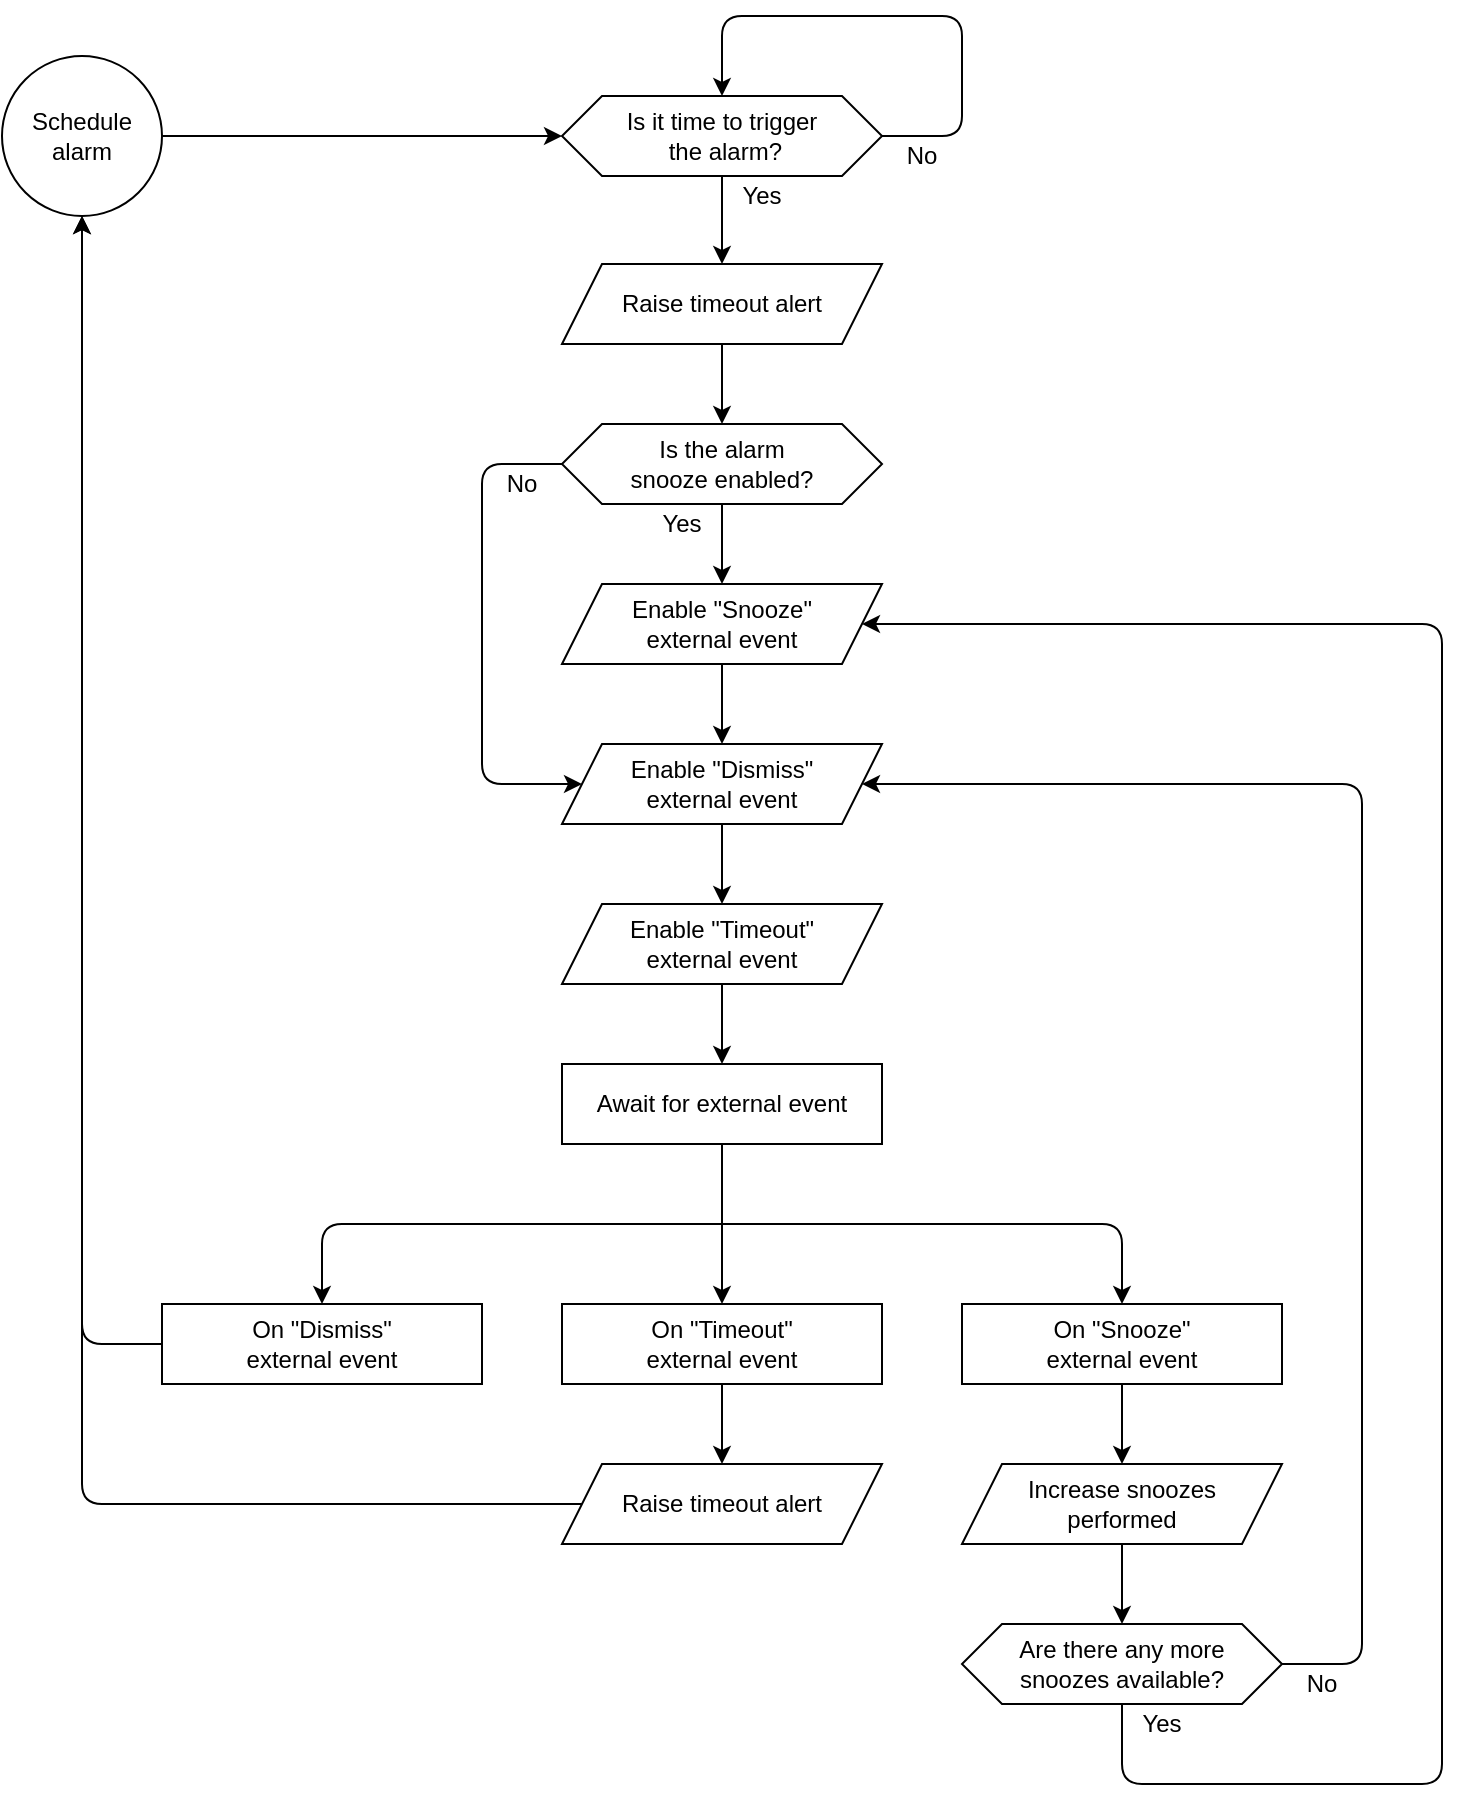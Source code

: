 <mxfile>
    <diagram id="pO9aRtjFjECAax0EXbiG" name="Logic">
        <mxGraphModel dx="1002" dy="683" grid="1" gridSize="10" guides="1" tooltips="1" connect="1" arrows="1" fold="1" page="1" pageScale="1" pageWidth="850" pageHeight="1100" math="0" shadow="0">
            <root>
                <mxCell id="0"/>
                <mxCell id="1" parent="0"/>
                <mxCell id="2" value="Schedule alarm" style="ellipse;whiteSpace=wrap;html=1;aspect=fixed;" parent="1" vertex="1">
                    <mxGeometry x="40" y="60" width="80" height="80" as="geometry"/>
                </mxCell>
                <mxCell id="3" value="" style="endArrow=classic;html=1;exitX=1;exitY=0.5;exitDx=0;exitDy=0;entryX=0;entryY=0.5;entryDx=0;entryDy=0;" parent="1" source="2" edge="1" target="76">
                    <mxGeometry width="50" height="50" relative="1" as="geometry">
                        <mxPoint x="240" y="120" as="sourcePoint"/>
                        <mxPoint x="320" y="90" as="targetPoint"/>
                    </mxGeometry>
                </mxCell>
                <mxCell id="60" style="edgeStyle=elbowEdgeStyle;html=1;exitX=0;exitY=0;exitDx=0;exitDy=0;endArrow=none;endFill=0;" parent="1" source="8" edge="1">
                    <mxGeometry relative="1" as="geometry">
                        <mxPoint x="480" y="40" as="targetPoint"/>
                        <Array as="points">
                            <mxPoint x="520" y="60"/>
                        </Array>
                    </mxGeometry>
                </mxCell>
                <mxCell id="8" value="No" style="text;html=1;strokeColor=none;fillColor=none;align=center;verticalAlign=middle;whiteSpace=wrap;rounded=0;" parent="1" vertex="1">
                    <mxGeometry x="480" y="100" width="40" height="20" as="geometry"/>
                </mxCell>
                <mxCell id="21" value="Yes" style="text;html=1;strokeColor=none;fillColor=none;align=center;verticalAlign=middle;whiteSpace=wrap;rounded=0;" parent="1" vertex="1">
                    <mxGeometry x="400" y="120" width="40" height="20" as="geometry"/>
                </mxCell>
                <mxCell id="43" style="edgeStyle=elbowEdgeStyle;html=1;entryX=0.5;entryY=0;entryDx=0;entryDy=0;" parent="1" source="28" target="37" edge="1">
                    <mxGeometry relative="1" as="geometry"/>
                </mxCell>
                <mxCell id="28" value="Await for external event" style="rounded=0;whiteSpace=wrap;html=1;" parent="1" vertex="1">
                    <mxGeometry x="320" y="564" width="160" height="40" as="geometry"/>
                </mxCell>
                <mxCell id="33" style="edgeStyle=none;html=1;exitX=0.5;exitY=1;exitDx=0;exitDy=0;entryX=0.5;entryY=0;entryDx=0;entryDy=0;elbow=vertical;" parent="1" source="29" target="28" edge="1">
                    <mxGeometry relative="1" as="geometry"/>
                </mxCell>
                <mxCell id="29" value="&lt;span&gt;Enable &quot;Timeout&quot; &lt;br&gt;external event&lt;/span&gt;" style="shape=parallelogram;perimeter=parallelogramPerimeter;whiteSpace=wrap;html=1;fixedSize=1;" parent="1" vertex="1">
                    <mxGeometry x="320" y="484" width="160" height="40" as="geometry"/>
                </mxCell>
                <mxCell id="66" style="edgeStyle=elbowEdgeStyle;html=1;endArrow=classic;endFill=1;entryX=1;entryY=0.5;entryDx=0;entryDy=0;exitX=0;exitY=0;exitDx=0;exitDy=0;" parent="1" source="63" target="32" edge="1">
                    <mxGeometry relative="1" as="geometry">
                        <mxPoint x="730" y="864" as="sourcePoint"/>
                        <Array as="points">
                            <mxPoint x="720" y="834"/>
                            <mxPoint x="750" y="824"/>
                            <mxPoint x="720" y="724"/>
                            <mxPoint x="760" y="644"/>
                        </Array>
                    </mxGeometry>
                </mxCell>
                <mxCell id="70" style="edgeStyle=elbowEdgeStyle;html=1;endArrow=classic;endFill=1;" parent="1" target="30" edge="1">
                    <mxGeometry relative="1" as="geometry">
                        <mxPoint x="720" y="924" as="sourcePoint"/>
                        <Array as="points">
                            <mxPoint x="760" y="524"/>
                            <mxPoint x="800" y="834"/>
                            <mxPoint x="760" y="874"/>
                            <mxPoint x="740" y="824"/>
                            <mxPoint x="680" y="654"/>
                        </Array>
                    </mxGeometry>
                </mxCell>
                <mxCell id="82" style="edgeStyle=elbowEdgeStyle;html=1;entryX=0.5;entryY=0;entryDx=0;entryDy=0;endArrow=classic;endFill=1;" parent="1" source="30" target="32" edge="1">
                    <mxGeometry relative="1" as="geometry"/>
                </mxCell>
                <mxCell id="30" value="&lt;span&gt;Enable &quot;Snooze&quot; &lt;br&gt;external event&lt;/span&gt;" style="shape=parallelogram;perimeter=parallelogramPerimeter;whiteSpace=wrap;html=1;fixedSize=1;" parent="1" vertex="1">
                    <mxGeometry x="320" y="324" width="160" height="40" as="geometry"/>
                </mxCell>
                <mxCell id="31" value="" style="edgeStyle=orthogonalEdgeStyle;html=1;entryX=0.5;entryY=0;entryDx=0;entryDy=0;elbow=vertical;endArrow=classic;exitX=0.5;exitY=1;exitDx=0;exitDy=0;endFill=1;" parent="1" source="76" target="88" edge="1">
                    <mxGeometry relative="1" as="geometry">
                        <mxPoint x="380" y="384" as="sourcePoint"/>
                        <mxPoint x="380" y="504" as="targetPoint"/>
                    </mxGeometry>
                </mxCell>
                <mxCell id="83" style="edgeStyle=elbowEdgeStyle;html=1;entryX=0.5;entryY=0;entryDx=0;entryDy=0;endArrow=classic;endFill=1;" parent="1" source="32" target="29" edge="1">
                    <mxGeometry relative="1" as="geometry"/>
                </mxCell>
                <mxCell id="32" value="&lt;span&gt;Enable &quot;Dismiss&quot; &lt;br&gt;external event&lt;/span&gt;" style="shape=parallelogram;perimeter=parallelogramPerimeter;whiteSpace=wrap;html=1;fixedSize=1;" parent="1" vertex="1">
                    <mxGeometry x="320" y="404" width="160" height="40" as="geometry"/>
                </mxCell>
                <mxCell id="55" style="edgeStyle=elbowEdgeStyle;html=1;entryX=0.5;entryY=0;entryDx=0;entryDy=0;" parent="1" target="35" edge="1">
                    <mxGeometry relative="1" as="geometry">
                        <mxPoint x="380" y="644" as="sourcePoint"/>
                        <Array as="points">
                            <mxPoint x="200" y="664"/>
                            <mxPoint x="220" y="664"/>
                        </Array>
                    </mxGeometry>
                </mxCell>
                <mxCell id="56" style="edgeStyle=elbowEdgeStyle;html=1;entryX=0.5;entryY=1;entryDx=0;entryDy=0;" parent="1" source="35" target="2" edge="1">
                    <mxGeometry relative="1" as="geometry">
                        <Array as="points">
                            <mxPoint x="80" y="524"/>
                            <mxPoint x="160" y="384"/>
                        </Array>
                    </mxGeometry>
                </mxCell>
                <mxCell id="35" value="On &quot;Dismiss&quot;&lt;br&gt;external event" style="rounded=0;whiteSpace=wrap;html=1;" parent="1" vertex="1">
                    <mxGeometry x="120" y="684" width="160" height="40" as="geometry"/>
                </mxCell>
                <mxCell id="73" style="edgeStyle=elbowEdgeStyle;html=1;entryX=0.5;entryY=0;entryDx=0;entryDy=0;endArrow=classic;endFill=1;" parent="1" source="37" target="72" edge="1">
                    <mxGeometry relative="1" as="geometry"/>
                </mxCell>
                <mxCell id="37" value="On &quot;Timeout&quot;&lt;br&gt;external event" style="rounded=0;whiteSpace=wrap;html=1;" parent="1" vertex="1">
                    <mxGeometry x="320" y="684" width="160" height="40" as="geometry"/>
                </mxCell>
                <mxCell id="44" style="edgeStyle=elbowEdgeStyle;html=1;entryX=0.5;entryY=0;entryDx=0;entryDy=0;" parent="1" target="38" edge="1">
                    <mxGeometry relative="1" as="geometry">
                        <mxPoint x="380" y="644" as="sourcePoint"/>
                        <Array as="points">
                            <mxPoint x="600" y="664"/>
                        </Array>
                    </mxGeometry>
                </mxCell>
                <mxCell id="71" style="edgeStyle=elbowEdgeStyle;html=1;entryX=0.5;entryY=0;entryDx=0;entryDy=0;endArrow=classic;endFill=1;" parent="1" source="38" target="51" edge="1">
                    <mxGeometry relative="1" as="geometry"/>
                </mxCell>
                <mxCell id="38" value="On &quot;Snooze&quot;&lt;br&gt;external event" style="rounded=0;whiteSpace=wrap;html=1;" parent="1" vertex="1">
                    <mxGeometry x="520" y="684" width="160" height="40" as="geometry"/>
                </mxCell>
                <mxCell id="65" style="edgeStyle=elbowEdgeStyle;html=1;exitX=0.5;exitY=1;exitDx=0;exitDy=0;endArrow=none;endFill=0;" parent="1" source="77" edge="1">
                    <mxGeometry relative="1" as="geometry">
                        <mxPoint x="720" y="924" as="targetPoint"/>
                        <mxPoint x="580" y="924" as="sourcePoint"/>
                        <Array as="points">
                            <mxPoint x="600" y="924"/>
                        </Array>
                    </mxGeometry>
                </mxCell>
                <mxCell id="68" style="edgeStyle=elbowEdgeStyle;html=1;exitX=1;exitY=0.5;exitDx=0;exitDy=0;endArrow=none;endFill=0;" parent="1" edge="1">
                    <mxGeometry relative="1" as="geometry">
                        <mxPoint x="640" y="884" as="targetPoint"/>
                        <mxPoint x="640" y="884" as="sourcePoint"/>
                    </mxGeometry>
                </mxCell>
                <mxCell id="53" style="edgeStyle=elbowEdgeStyle;html=1;entryX=0.5;entryY=0;entryDx=0;entryDy=0;" parent="1" source="51" target="77" edge="1">
                    <mxGeometry relative="1" as="geometry">
                        <mxPoint x="580" y="844" as="targetPoint"/>
                    </mxGeometry>
                </mxCell>
                <mxCell id="51" value="&lt;span&gt;Increase snoozes&lt;br&gt;performed&lt;br&gt;&lt;/span&gt;" style="shape=parallelogram;perimeter=parallelogramPerimeter;whiteSpace=wrap;html=1;fixedSize=1;" parent="1" vertex="1">
                    <mxGeometry x="520" y="764" width="160" height="40" as="geometry"/>
                </mxCell>
                <mxCell id="61" style="edgeStyle=elbowEdgeStyle;html=1;entryX=0.5;entryY=0;entryDx=0;entryDy=0;" parent="1" target="76" edge="1">
                    <mxGeometry relative="1" as="geometry">
                        <mxPoint x="380" y="60" as="targetPoint"/>
                        <mxPoint x="480" y="40" as="sourcePoint"/>
                        <Array as="points">
                            <mxPoint x="400" y="70"/>
                            <mxPoint x="400" y="60"/>
                            <mxPoint x="400" y="50"/>
                        </Array>
                    </mxGeometry>
                </mxCell>
                <mxCell id="63" value="No" style="text;html=1;strokeColor=none;fillColor=none;align=center;verticalAlign=middle;whiteSpace=wrap;rounded=0;" parent="1" vertex="1">
                    <mxGeometry x="680" y="864" width="40" height="20" as="geometry"/>
                </mxCell>
                <mxCell id="64" value="Yes" style="text;html=1;strokeColor=none;fillColor=none;align=center;verticalAlign=middle;whiteSpace=wrap;rounded=0;" parent="1" vertex="1">
                    <mxGeometry x="600" y="884" width="40" height="20" as="geometry"/>
                </mxCell>
                <mxCell id="75" style="edgeStyle=elbowEdgeStyle;html=1;entryX=0.5;entryY=1;entryDx=0;entryDy=0;endArrow=classic;endFill=1;" parent="1" source="72" target="2" edge="1">
                    <mxGeometry relative="1" as="geometry">
                        <Array as="points">
                            <mxPoint x="80" y="564"/>
                            <mxPoint x="120" y="694"/>
                            <mxPoint x="130" y="704"/>
                            <mxPoint x="160" y="374"/>
                        </Array>
                    </mxGeometry>
                </mxCell>
                <mxCell id="72" value="&lt;span&gt;Raise timeout alert&lt;br&gt;&lt;/span&gt;" style="shape=parallelogram;perimeter=parallelogramPerimeter;whiteSpace=wrap;html=1;fixedSize=1;" parent="1" vertex="1">
                    <mxGeometry x="320" y="764" width="160" height="40" as="geometry"/>
                </mxCell>
                <mxCell id="76" value="&lt;span&gt;Is it time to trigger&lt;/span&gt;&lt;br&gt;&lt;span&gt;&amp;nbsp;the alarm?&lt;/span&gt;" style="shape=hexagon;perimeter=hexagonPerimeter2;whiteSpace=wrap;html=1;fixedSize=1;" parent="1" vertex="1">
                    <mxGeometry x="320" y="80" width="160" height="40" as="geometry"/>
                </mxCell>
                <mxCell id="77" value="&lt;span&gt;Are there any more &lt;br&gt;snoozes available?&lt;/span&gt;" style="shape=hexagon;perimeter=hexagonPerimeter2;whiteSpace=wrap;html=1;fixedSize=1;" parent="1" vertex="1">
                    <mxGeometry x="520" y="844" width="160" height="40" as="geometry"/>
                </mxCell>
                <mxCell id="84" style="edgeStyle=elbowEdgeStyle;html=1;entryX=0.5;entryY=0;entryDx=0;entryDy=0;endArrow=classic;endFill=1;" parent="1" source="81" target="30" edge="1">
                    <mxGeometry relative="1" as="geometry"/>
                </mxCell>
                <mxCell id="87" style="edgeStyle=elbowEdgeStyle;html=1;exitX=0;exitY=0.5;exitDx=0;exitDy=0;entryX=0;entryY=0.5;entryDx=0;entryDy=0;endArrow=classic;endFill=1;" parent="1" source="81" target="32" edge="1">
                    <mxGeometry relative="1" as="geometry">
                        <Array as="points">
                            <mxPoint x="280" y="334"/>
                            <mxPoint x="240" y="224"/>
                        </Array>
                    </mxGeometry>
                </mxCell>
                <mxCell id="81" value="Is the alarm &lt;br&gt;snooze enabled?" style="shape=hexagon;perimeter=hexagonPerimeter2;whiteSpace=wrap;html=1;fixedSize=1;" parent="1" vertex="1">
                    <mxGeometry x="320" y="244" width="160" height="40" as="geometry"/>
                </mxCell>
                <mxCell id="85" value="Yes" style="text;html=1;strokeColor=none;fillColor=none;align=center;verticalAlign=middle;whiteSpace=wrap;rounded=0;" parent="1" vertex="1">
                    <mxGeometry x="360" y="284" width="40" height="20" as="geometry"/>
                </mxCell>
                <mxCell id="86" value="No" style="text;html=1;strokeColor=none;fillColor=none;align=center;verticalAlign=middle;whiteSpace=wrap;rounded=0;" parent="1" vertex="1">
                    <mxGeometry x="280" y="264" width="40" height="20" as="geometry"/>
                </mxCell>
                <mxCell id="89" style="edgeStyle=none;html=1;entryX=0.5;entryY=0;entryDx=0;entryDy=0;" edge="1" parent="1" source="88" target="81">
                    <mxGeometry relative="1" as="geometry"/>
                </mxCell>
                <mxCell id="88" value="&lt;span&gt;Raise timeout alert&lt;br&gt;&lt;/span&gt;" style="shape=parallelogram;perimeter=parallelogramPerimeter;whiteSpace=wrap;html=1;fixedSize=1;" vertex="1" parent="1">
                    <mxGeometry x="320" y="164" width="160" height="40" as="geometry"/>
                </mxCell>
            </root>
        </mxGraphModel>
    </diagram>
    <diagram id="-2P8DvxVAzxDLYVm8mxj" name="Page-2">
        <mxGraphModel dx="714" dy="473" grid="1" gridSize="10" guides="1" tooltips="1" connect="1" arrows="1" fold="1" page="1" pageScale="1" pageWidth="850" pageHeight="1100" math="0" shadow="0">
            <root>
                <mxCell id="sfWVu2elKt84Oor9Eaxx-0"/>
                <mxCell id="sfWVu2elKt84Oor9Eaxx-1" parent="sfWVu2elKt84Oor9Eaxx-0"/>
                <mxCell id="sfWVu2elKt84Oor9Eaxx-43" style="edgeStyle=orthogonalEdgeStyle;curved=1;html=1;" edge="1" parent="sfWVu2elKt84Oor9Eaxx-1" source="sfWVu2elKt84Oor9Eaxx-23" target="sfWVu2elKt84Oor9Eaxx-37">
                    <mxGeometry relative="1" as="geometry"/>
                </mxCell>
                <mxCell id="sfWVu2elKt84Oor9Eaxx-23" value="" style="rounded=1;whiteSpace=wrap;html=1;" vertex="1" parent="sfWVu2elKt84Oor9Eaxx-1">
                    <mxGeometry x="440" y="320" width="80" height="80" as="geometry"/>
                </mxCell>
                <mxCell id="sfWVu2elKt84Oor9Eaxx-30" style="html=1;entryX=0;entryY=0;entryDx=0;entryDy=0;" edge="1" parent="sfWVu2elKt84Oor9Eaxx-1" source="sfWVu2elKt84Oor9Eaxx-20" target="sfWVu2elKt84Oor9Eaxx-12">
                    <mxGeometry relative="1" as="geometry"/>
                </mxCell>
                <mxCell id="sfWVu2elKt84Oor9Eaxx-20" value="" style="rounded=1;whiteSpace=wrap;html=1;" vertex="1" parent="sfWVu2elKt84Oor9Eaxx-1">
                    <mxGeometry x="200" y="320" width="80" height="80" as="geometry"/>
                </mxCell>
                <mxCell id="sfWVu2elKt84Oor9Eaxx-25" style="edgeStyle=orthogonalEdgeStyle;html=1;entryX=0;entryY=0.5;entryDx=0;entryDy=0;curved=1;" edge="1" parent="sfWVu2elKt84Oor9Eaxx-1" source="sfWVu2elKt84Oor9Eaxx-21" target="sfWVu2elKt84Oor9Eaxx-23">
                    <mxGeometry relative="1" as="geometry"/>
                </mxCell>
                <mxCell id="sfWVu2elKt84Oor9Eaxx-29" style="edgeStyle=orthogonalEdgeStyle;html=1;entryX=0;entryY=0.5;entryDx=0;entryDy=0;" edge="1" parent="sfWVu2elKt84Oor9Eaxx-1" source="sfWVu2elKt84Oor9Eaxx-21" target="sfWVu2elKt84Oor9Eaxx-26">
                    <mxGeometry relative="1" as="geometry"/>
                </mxCell>
                <mxCell id="sfWVu2elKt84Oor9Eaxx-33" style="edgeStyle=orthogonalEdgeStyle;html=1;entryX=0;entryY=0.5;entryDx=0;entryDy=0;" edge="1" parent="sfWVu2elKt84Oor9Eaxx-1" source="sfWVu2elKt84Oor9Eaxx-21" target="sfWVu2elKt84Oor9Eaxx-22">
                    <mxGeometry relative="1" as="geometry"/>
                </mxCell>
                <mxCell id="sfWVu2elKt84Oor9Eaxx-21" value="" style="rounded=1;whiteSpace=wrap;html=1;" vertex="1" parent="sfWVu2elKt84Oor9Eaxx-1">
                    <mxGeometry x="320" y="320" width="80" height="80" as="geometry"/>
                </mxCell>
                <mxCell id="sfWVu2elKt84Oor9Eaxx-44" style="edgeStyle=orthogonalEdgeStyle;html=1;" edge="1" parent="sfWVu2elKt84Oor9Eaxx-1" source="sfWVu2elKt84Oor9Eaxx-22" target="sfWVu2elKt84Oor9Eaxx-19">
                    <mxGeometry relative="1" as="geometry">
                        <Array as="points">
                            <mxPoint x="480" y="160"/>
                            <mxPoint x="120" y="160"/>
                        </Array>
                    </mxGeometry>
                </mxCell>
                <mxCell id="sfWVu2elKt84Oor9Eaxx-22" value="" style="rounded=1;whiteSpace=wrap;html=1;" vertex="1" parent="sfWVu2elKt84Oor9Eaxx-1">
                    <mxGeometry x="440" y="200" width="80" height="80" as="geometry"/>
                </mxCell>
                <mxCell id="sfWVu2elKt84Oor9Eaxx-31" style="edgeStyle=none;html=1;" edge="1" parent="sfWVu2elKt84Oor9Eaxx-1" source="sfWVu2elKt84Oor9Eaxx-19" target="sfWVu2elKt84Oor9Eaxx-20">
                    <mxGeometry relative="1" as="geometry"/>
                </mxCell>
                <mxCell id="sfWVu2elKt84Oor9Eaxx-19" value="" style="rounded=1;whiteSpace=wrap;html=1;" vertex="1" parent="sfWVu2elKt84Oor9Eaxx-1">
                    <mxGeometry x="80" y="320" width="80" height="80" as="geometry"/>
                </mxCell>
                <mxCell id="sfWVu2elKt84Oor9Eaxx-4" value="" style="sketch=0;aspect=fixed;html=1;points=[];align=center;image;fontSize=12;image=img/lib/mscae/Clock.svg;" vertex="1" parent="sfWVu2elKt84Oor9Eaxx-1">
                    <mxGeometry x="220" y="320" width="40" height="40" as="geometry"/>
                </mxCell>
                <mxCell id="sfWVu2elKt84Oor9Eaxx-8" value="" style="sketch=0;html=1;points=[];align=center;image;fontSize=12;image=img/lib/mscae/Functions.svg;" vertex="1" parent="sfWVu2elKt84Oor9Eaxx-1">
                    <mxGeometry x="340" y="320" width="40" height="40" as="geometry"/>
                </mxCell>
                <mxCell id="sfWVu2elKt84Oor9Eaxx-10" value="" style="shape=actor;whiteSpace=wrap;html=1;" vertex="1" parent="sfWVu2elKt84Oor9Eaxx-1">
                    <mxGeometry x="465" y="200" width="30" height="40" as="geometry"/>
                </mxCell>
                <mxCell id="sfWVu2elKt84Oor9Eaxx-12" value="Raise trigger event" style="text;html=1;strokeColor=none;fillColor=none;align=center;verticalAlign=middle;whiteSpace=wrap;rounded=0;" vertex="1" parent="sfWVu2elKt84Oor9Eaxx-1">
                    <mxGeometry x="320" y="360" width="80" height="40" as="geometry"/>
                </mxCell>
                <mxCell id="sfWVu2elKt84Oor9Eaxx-13" value="Await dismiss&lt;br&gt;external event" style="text;html=1;strokeColor=none;fillColor=none;align=center;verticalAlign=middle;whiteSpace=wrap;rounded=0;" vertex="1" parent="sfWVu2elKt84Oor9Eaxx-1">
                    <mxGeometry x="440" y="240" width="80" height="40" as="geometry"/>
                </mxCell>
                <mxCell id="sfWVu2elKt84Oor9Eaxx-14" value="" style="sketch=0;html=1;points=[];align=center;image;fontSize=12;image=img/lib/mscae/Functions.svg;" vertex="1" parent="sfWVu2elKt84Oor9Eaxx-1">
                    <mxGeometry x="100" y="320" width="40" height="40" as="geometry"/>
                </mxCell>
                <mxCell id="sfWVu2elKt84Oor9Eaxx-15" value="Schedule&lt;br&gt;alarm" style="text;html=1;strokeColor=none;fillColor=none;align=center;verticalAlign=middle;whiteSpace=wrap;rounded=0;" vertex="1" parent="sfWVu2elKt84Oor9Eaxx-1">
                    <mxGeometry x="80" y="360" width="80" height="40" as="geometry"/>
                </mxCell>
                <mxCell id="sfWVu2elKt84Oor9Eaxx-16" value="Await alarm trigger" style="text;html=1;strokeColor=none;fillColor=none;align=center;verticalAlign=middle;whiteSpace=wrap;rounded=0;" vertex="1" parent="sfWVu2elKt84Oor9Eaxx-1">
                    <mxGeometry x="200" y="360" width="80" height="40" as="geometry"/>
                </mxCell>
                <mxCell id="sfWVu2elKt84Oor9Eaxx-17" value="" style="sketch=0;aspect=fixed;html=1;points=[];align=center;image;fontSize=12;image=img/lib/mscae/Clock.svg;" vertex="1" parent="sfWVu2elKt84Oor9Eaxx-1">
                    <mxGeometry x="460" y="330" width="40" height="40" as="geometry"/>
                </mxCell>
                <mxCell id="sfWVu2elKt84Oor9Eaxx-18" value="Await timeout" style="text;html=1;strokeColor=none;fillColor=none;align=center;verticalAlign=middle;whiteSpace=wrap;rounded=0;" vertex="1" parent="sfWVu2elKt84Oor9Eaxx-1">
                    <mxGeometry x="440" y="370" width="80" height="30" as="geometry"/>
                </mxCell>
                <mxCell id="sfWVu2elKt84Oor9Eaxx-26" value="" style="rounded=1;whiteSpace=wrap;html=1;" vertex="1" parent="sfWVu2elKt84Oor9Eaxx-1">
                    <mxGeometry x="440" y="440" width="80" height="80" as="geometry"/>
                </mxCell>
                <mxCell id="sfWVu2elKt84Oor9Eaxx-28" value="Await snooze&lt;br&gt;external event" style="text;html=1;strokeColor=none;fillColor=none;align=center;verticalAlign=middle;whiteSpace=wrap;rounded=0;" vertex="1" parent="sfWVu2elKt84Oor9Eaxx-1">
                    <mxGeometry x="440" y="490" width="80" height="30" as="geometry"/>
                </mxCell>
                <mxCell id="sfWVu2elKt84Oor9Eaxx-32" value="" style="shape=actor;whiteSpace=wrap;html=1;" vertex="1" parent="sfWVu2elKt84Oor9Eaxx-1">
                    <mxGeometry x="465" y="450" width="30" height="40" as="geometry"/>
                </mxCell>
                <mxCell id="sfWVu2elKt84Oor9Eaxx-35" value="" style="shadow=0;dashed=0;html=1;strokeColor=none;fillColor=#4495D1;labelPosition=center;verticalLabelPosition=bottom;verticalAlign=top;align=center;outlineConnect=0;shape=mxgraph.veeam.2d.alert;" vertex="1" parent="sfWVu2elKt84Oor9Eaxx-1">
                    <mxGeometry x="310" y="310" width="20" height="20" as="geometry"/>
                </mxCell>
                <mxCell id="sfWVu2elKt84Oor9Eaxx-36" value="" style="shadow=0;dashed=0;html=1;strokeColor=none;fillColor=#4495D1;labelPosition=center;verticalLabelPosition=bottom;verticalAlign=top;align=center;outlineConnect=0;shape=mxgraph.veeam.2d.alert;" vertex="1" parent="sfWVu2elKt84Oor9Eaxx-1">
                    <mxGeometry x="310" y="310" width="20" height="20" as="geometry"/>
                </mxCell>
                <mxCell id="sfWVu2elKt84Oor9Eaxx-48" style="edgeStyle=orthogonalEdgeStyle;html=1;elbow=vertical;exitX=0.5;exitY=0;exitDx=0;exitDy=0;" edge="1" parent="sfWVu2elKt84Oor9Eaxx-1" source="sfWVu2elKt84Oor9Eaxx-37">
                    <mxGeometry relative="1" as="geometry">
                        <mxPoint x="120" y="320" as="targetPoint"/>
                        <Array as="points">
                            <mxPoint x="600" y="160"/>
                            <mxPoint x="120" y="160"/>
                        </Array>
                    </mxGeometry>
                </mxCell>
                <mxCell id="sfWVu2elKt84Oor9Eaxx-37" value="" style="rounded=1;whiteSpace=wrap;html=1;" vertex="1" parent="sfWVu2elKt84Oor9Eaxx-1">
                    <mxGeometry x="560" y="320" width="80" height="80" as="geometry"/>
                </mxCell>
                <mxCell id="sfWVu2elKt84Oor9Eaxx-38" value="" style="sketch=0;html=1;points=[];align=center;image;fontSize=12;image=img/lib/mscae/Functions.svg;" vertex="1" parent="sfWVu2elKt84Oor9Eaxx-1">
                    <mxGeometry x="580" y="320" width="40" height="40" as="geometry"/>
                </mxCell>
                <mxCell id="sfWVu2elKt84Oor9Eaxx-39" value="Raise trigger event" style="text;html=1;strokeColor=none;fillColor=none;align=center;verticalAlign=middle;whiteSpace=wrap;rounded=0;" vertex="1" parent="sfWVu2elKt84Oor9Eaxx-1">
                    <mxGeometry x="560" y="360" width="80" height="40" as="geometry"/>
                </mxCell>
                <mxCell id="sfWVu2elKt84Oor9Eaxx-40" value="" style="shadow=0;dashed=0;html=1;strokeColor=none;fillColor=#4495D1;labelPosition=center;verticalLabelPosition=bottom;verticalAlign=top;align=center;outlineConnect=0;shape=mxgraph.veeam.2d.alert;" vertex="1" parent="sfWVu2elKt84Oor9Eaxx-1">
                    <mxGeometry x="550" y="310" width="20" height="20" as="geometry"/>
                </mxCell>
                <mxCell id="sfWVu2elKt84Oor9Eaxx-41" value="" style="shadow=0;dashed=0;html=1;strokeColor=none;fillColor=#4495D1;labelPosition=center;verticalLabelPosition=bottom;verticalAlign=top;align=center;outlineConnect=0;shape=mxgraph.veeam.2d.alert;" vertex="1" parent="sfWVu2elKt84Oor9Eaxx-1">
                    <mxGeometry x="550" y="310" width="20" height="20" as="geometry"/>
                </mxCell>
            </root>
        </mxGraphModel>
    </diagram>
</mxfile>
